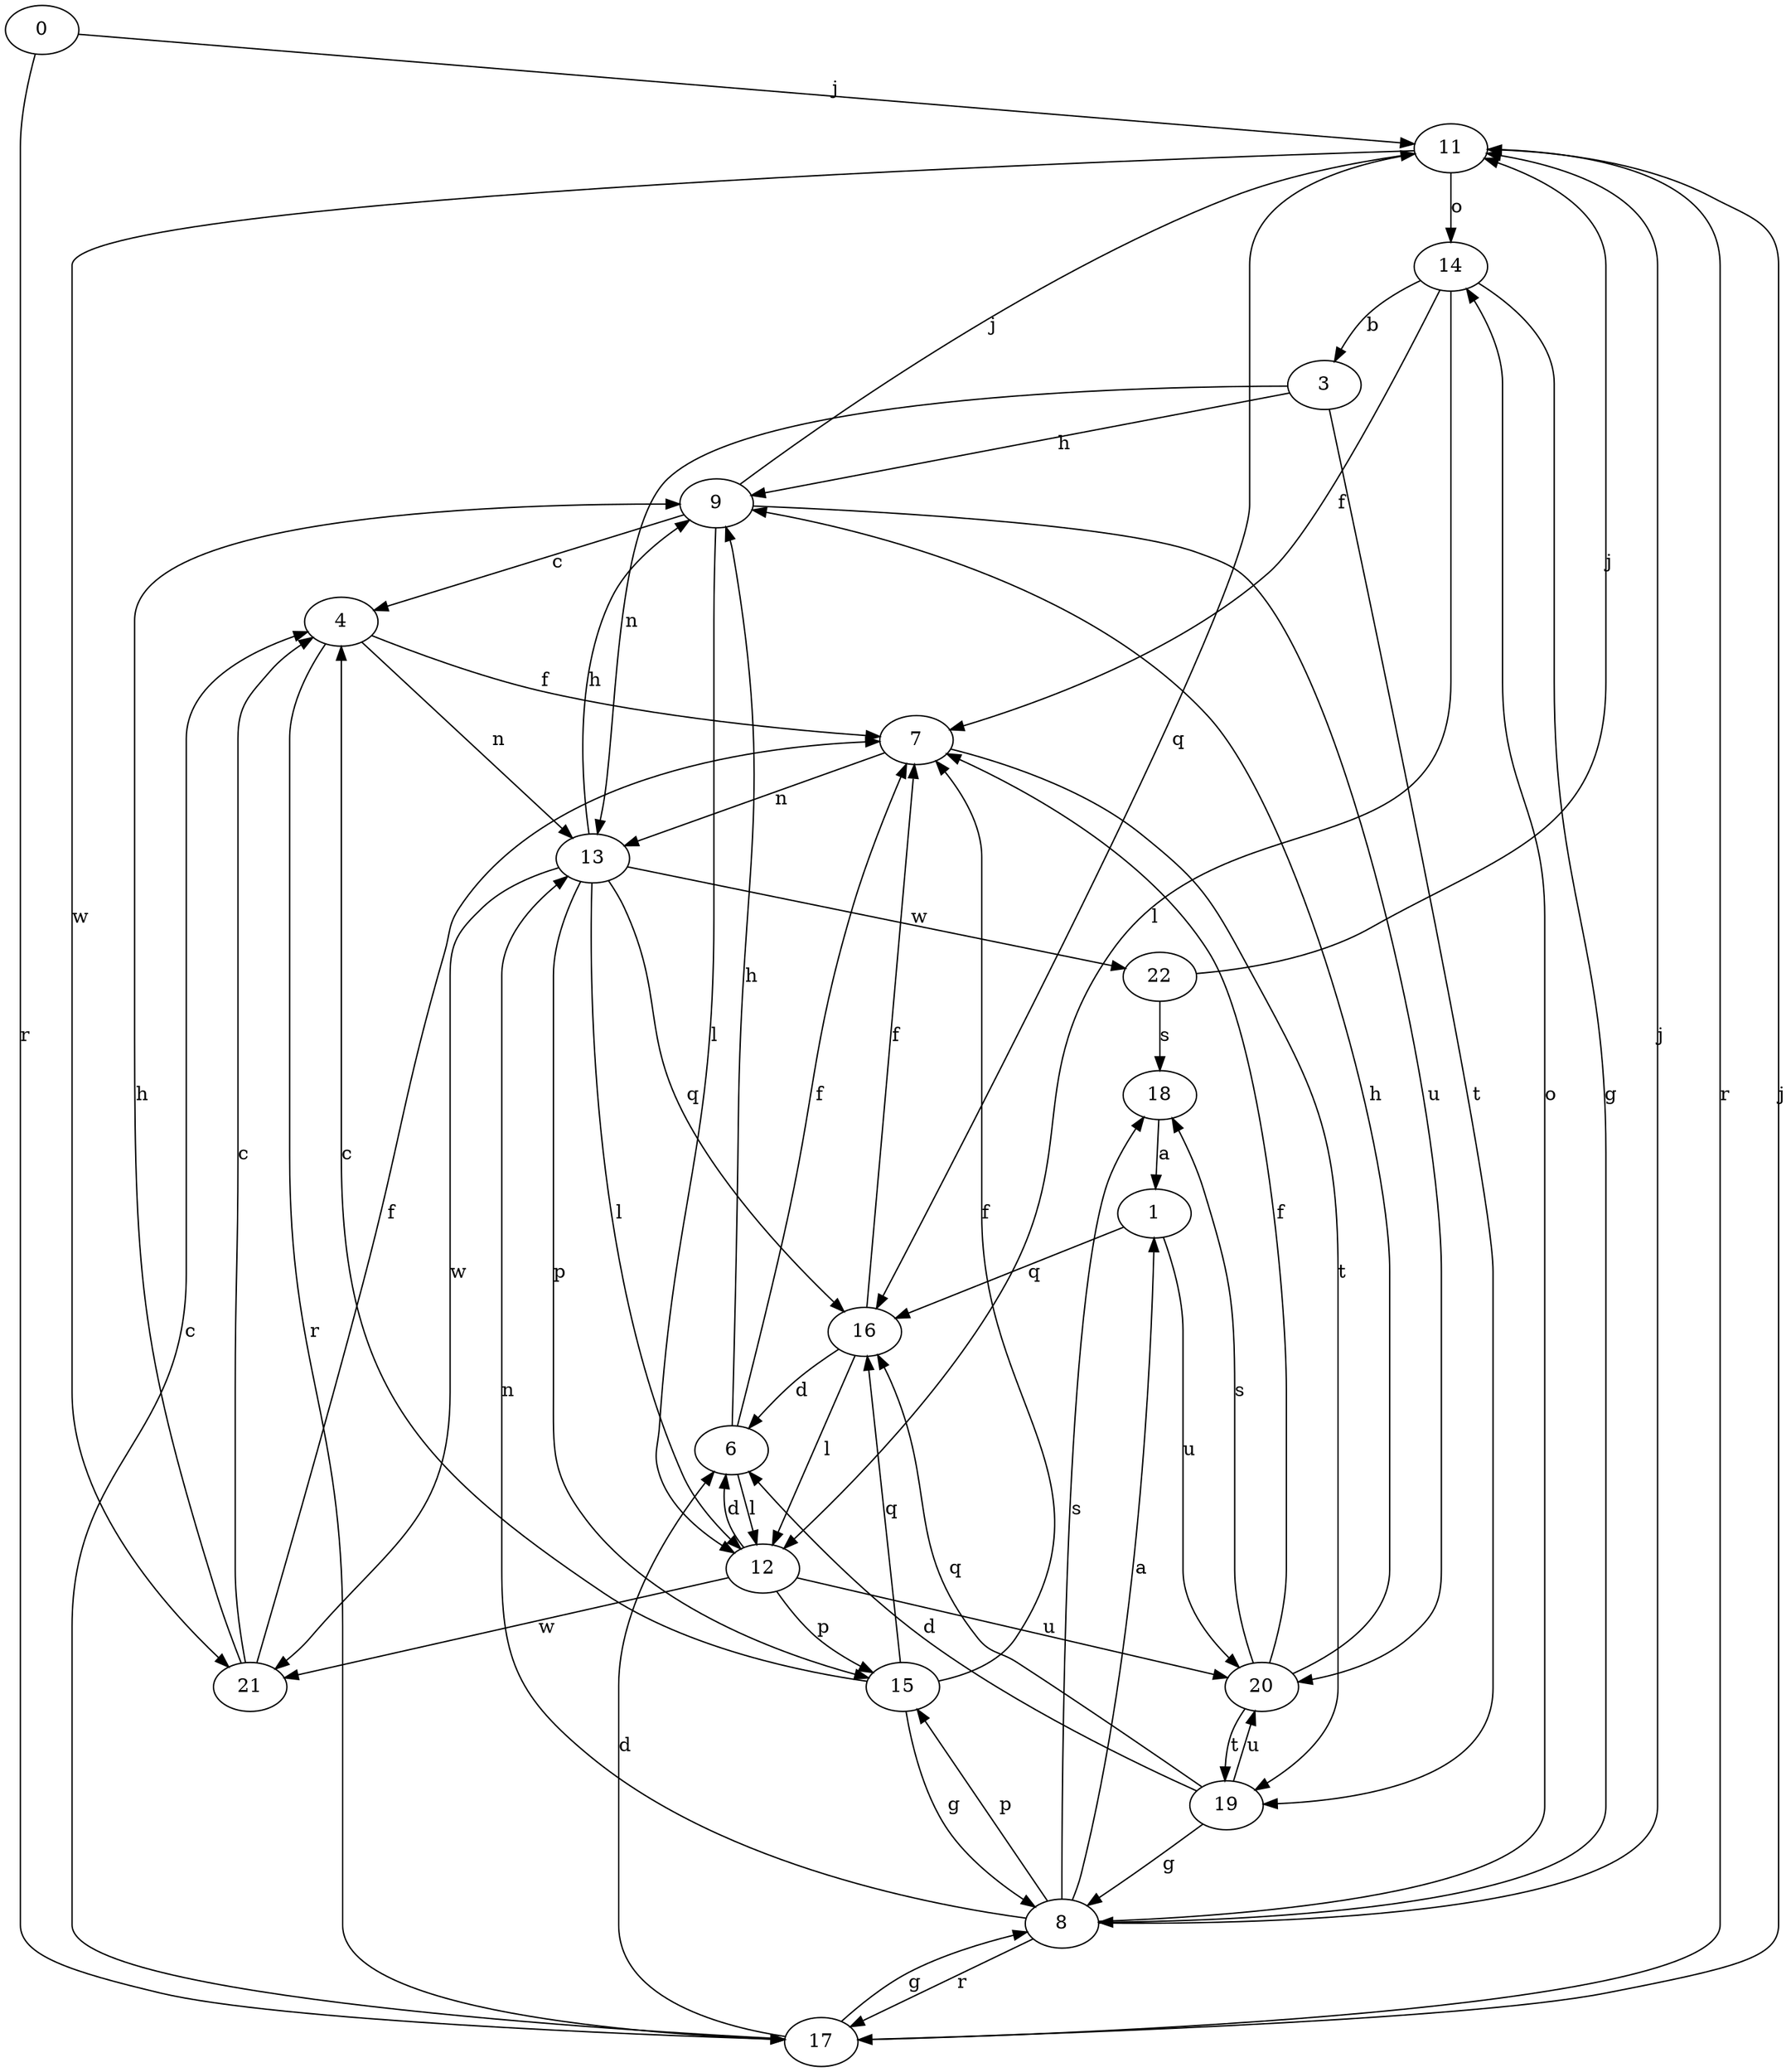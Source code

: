 strict digraph  {
0;
1;
3;
4;
6;
7;
8;
9;
11;
12;
13;
14;
15;
16;
17;
18;
19;
20;
21;
22;
0 -> 11  [label=j];
0 -> 17  [label=r];
1 -> 16  [label=q];
1 -> 20  [label=u];
3 -> 9  [label=h];
3 -> 13  [label=n];
3 -> 19  [label=t];
4 -> 7  [label=f];
4 -> 13  [label=n];
4 -> 17  [label=r];
6 -> 7  [label=f];
6 -> 9  [label=h];
6 -> 12  [label=l];
7 -> 13  [label=n];
7 -> 19  [label=t];
8 -> 1  [label=a];
8 -> 11  [label=j];
8 -> 13  [label=n];
8 -> 14  [label=o];
8 -> 15  [label=p];
8 -> 17  [label=r];
8 -> 18  [label=s];
9 -> 4  [label=c];
9 -> 11  [label=j];
9 -> 12  [label=l];
9 -> 20  [label=u];
11 -> 14  [label=o];
11 -> 16  [label=q];
11 -> 17  [label=r];
11 -> 21  [label=w];
12 -> 6  [label=d];
12 -> 15  [label=p];
12 -> 20  [label=u];
12 -> 21  [label=w];
13 -> 9  [label=h];
13 -> 12  [label=l];
13 -> 15  [label=p];
13 -> 16  [label=q];
13 -> 21  [label=w];
13 -> 22  [label=w];
14 -> 3  [label=b];
14 -> 7  [label=f];
14 -> 8  [label=g];
14 -> 12  [label=l];
15 -> 4  [label=c];
15 -> 7  [label=f];
15 -> 8  [label=g];
15 -> 16  [label=q];
16 -> 6  [label=d];
16 -> 7  [label=f];
16 -> 12  [label=l];
17 -> 4  [label=c];
17 -> 6  [label=d];
17 -> 8  [label=g];
17 -> 11  [label=j];
18 -> 1  [label=a];
19 -> 6  [label=d];
19 -> 8  [label=g];
19 -> 16  [label=q];
19 -> 20  [label=u];
20 -> 7  [label=f];
20 -> 9  [label=h];
20 -> 18  [label=s];
20 -> 19  [label=t];
21 -> 4  [label=c];
21 -> 7  [label=f];
21 -> 9  [label=h];
22 -> 11  [label=j];
22 -> 18  [label=s];
}
